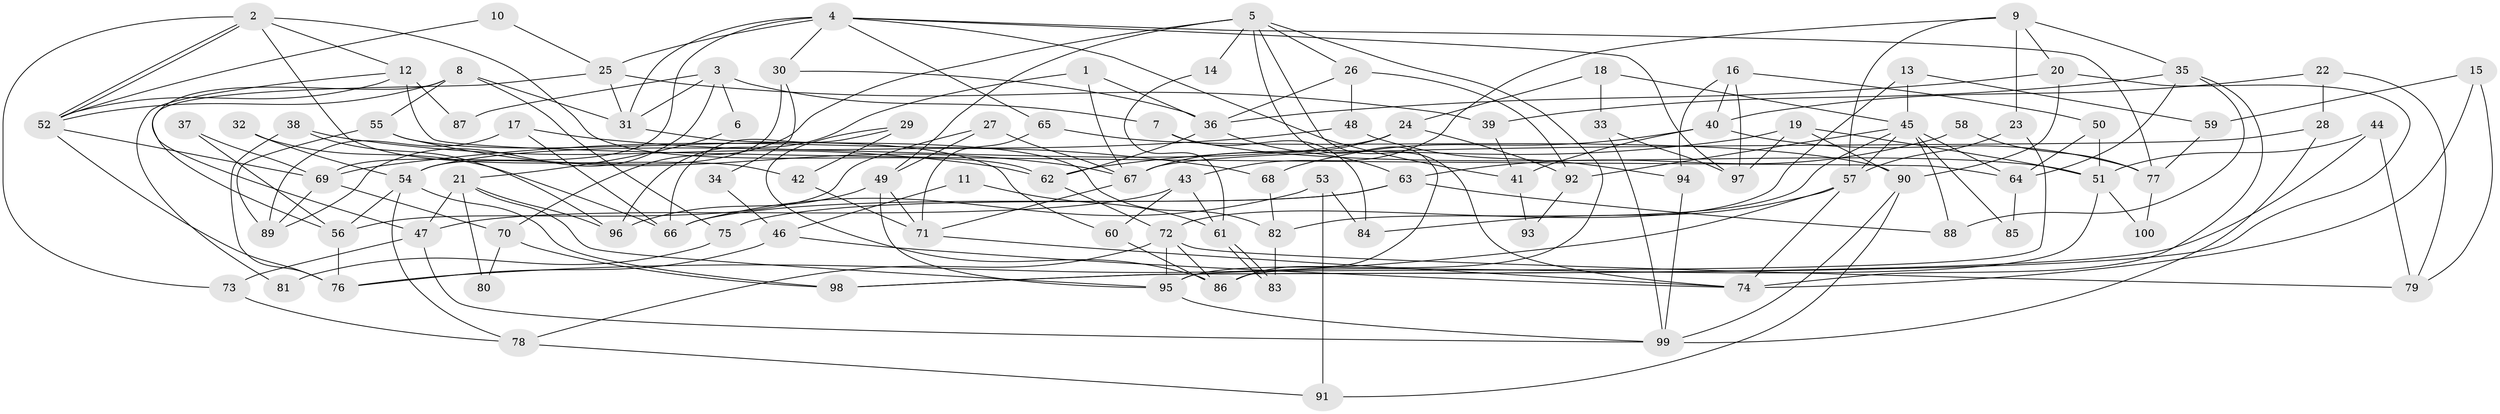 // Generated by graph-tools (version 1.1) at 2025/38/02/21/25 10:38:59]
// undirected, 100 vertices, 200 edges
graph export_dot {
graph [start="1"]
  node [color=gray90,style=filled];
  1;
  2;
  3;
  4;
  5;
  6;
  7;
  8;
  9;
  10;
  11;
  12;
  13;
  14;
  15;
  16;
  17;
  18;
  19;
  20;
  21;
  22;
  23;
  24;
  25;
  26;
  27;
  28;
  29;
  30;
  31;
  32;
  33;
  34;
  35;
  36;
  37;
  38;
  39;
  40;
  41;
  42;
  43;
  44;
  45;
  46;
  47;
  48;
  49;
  50;
  51;
  52;
  53;
  54;
  55;
  56;
  57;
  58;
  59;
  60;
  61;
  62;
  63;
  64;
  65;
  66;
  67;
  68;
  69;
  70;
  71;
  72;
  73;
  74;
  75;
  76;
  77;
  78;
  79;
  80;
  81;
  82;
  83;
  84;
  85;
  86;
  87;
  88;
  89;
  90;
  91;
  92;
  93;
  94;
  95;
  96;
  97;
  98;
  99;
  100;
  1 -- 67;
  1 -- 96;
  1 -- 36;
  2 -- 52;
  2 -- 52;
  2 -- 12;
  2 -- 42;
  2 -- 62;
  2 -- 73;
  3 -- 31;
  3 -- 89;
  3 -- 6;
  3 -- 7;
  3 -- 87;
  4 -- 69;
  4 -- 31;
  4 -- 25;
  4 -- 30;
  4 -- 41;
  4 -- 65;
  4 -- 77;
  4 -- 97;
  5 -- 26;
  5 -- 86;
  5 -- 14;
  5 -- 49;
  5 -- 70;
  5 -- 74;
  5 -- 95;
  6 -- 21;
  7 -- 51;
  7 -- 84;
  8 -- 52;
  8 -- 55;
  8 -- 31;
  8 -- 47;
  8 -- 75;
  9 -- 20;
  9 -- 23;
  9 -- 35;
  9 -- 43;
  9 -- 57;
  10 -- 52;
  10 -- 25;
  11 -- 61;
  11 -- 46;
  12 -- 64;
  12 -- 52;
  12 -- 81;
  12 -- 87;
  13 -- 59;
  13 -- 72;
  13 -- 45;
  14 -- 61;
  15 -- 79;
  15 -- 74;
  15 -- 59;
  16 -- 97;
  16 -- 50;
  16 -- 40;
  16 -- 94;
  17 -- 66;
  17 -- 89;
  17 -- 68;
  18 -- 24;
  18 -- 45;
  18 -- 33;
  19 -- 62;
  19 -- 97;
  19 -- 51;
  19 -- 90;
  20 -- 90;
  20 -- 36;
  20 -- 98;
  21 -- 47;
  21 -- 95;
  21 -- 80;
  21 -- 96;
  22 -- 28;
  22 -- 79;
  22 -- 40;
  23 -- 95;
  23 -- 57;
  24 -- 54;
  24 -- 67;
  24 -- 92;
  25 -- 39;
  25 -- 31;
  25 -- 56;
  26 -- 92;
  26 -- 36;
  26 -- 48;
  27 -- 49;
  27 -- 56;
  27 -- 67;
  28 -- 67;
  28 -- 99;
  29 -- 66;
  29 -- 42;
  29 -- 86;
  30 -- 36;
  30 -- 34;
  30 -- 54;
  31 -- 82;
  32 -- 54;
  32 -- 66;
  33 -- 99;
  33 -- 97;
  34 -- 46;
  35 -- 74;
  35 -- 39;
  35 -- 64;
  35 -- 88;
  36 -- 62;
  36 -- 63;
  37 -- 56;
  37 -- 69;
  38 -- 96;
  38 -- 76;
  38 -- 62;
  39 -- 41;
  40 -- 41;
  40 -- 68;
  40 -- 77;
  41 -- 93;
  42 -- 71;
  43 -- 47;
  43 -- 60;
  43 -- 61;
  44 -- 98;
  44 -- 51;
  44 -- 79;
  45 -- 82;
  45 -- 57;
  45 -- 64;
  45 -- 85;
  45 -- 88;
  45 -- 92;
  46 -- 76;
  46 -- 74;
  47 -- 73;
  47 -- 99;
  48 -- 94;
  48 -- 69;
  49 -- 95;
  49 -- 71;
  49 -- 96;
  50 -- 51;
  50 -- 64;
  51 -- 86;
  51 -- 100;
  52 -- 76;
  52 -- 69;
  53 -- 84;
  53 -- 91;
  53 -- 66;
  54 -- 98;
  54 -- 56;
  54 -- 78;
  55 -- 60;
  55 -- 67;
  55 -- 89;
  56 -- 76;
  57 -- 74;
  57 -- 76;
  57 -- 84;
  58 -- 63;
  58 -- 77;
  59 -- 77;
  60 -- 86;
  61 -- 83;
  61 -- 83;
  62 -- 72;
  63 -- 88;
  63 -- 66;
  63 -- 75;
  64 -- 85;
  65 -- 71;
  65 -- 90;
  67 -- 71;
  68 -- 82;
  69 -- 70;
  69 -- 89;
  70 -- 80;
  70 -- 98;
  71 -- 74;
  72 -- 95;
  72 -- 78;
  72 -- 79;
  72 -- 86;
  73 -- 78;
  75 -- 81;
  77 -- 100;
  78 -- 91;
  82 -- 83;
  90 -- 91;
  90 -- 99;
  92 -- 93;
  94 -- 99;
  95 -- 99;
}
